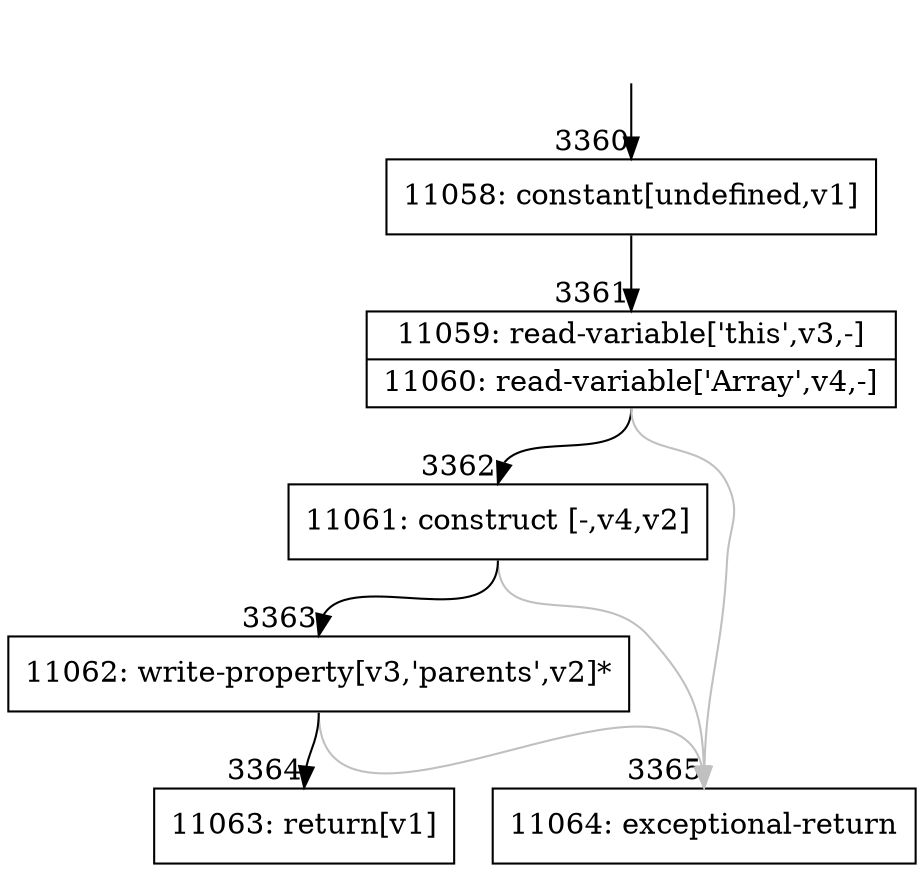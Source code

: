 digraph {
rankdir="TD"
BB_entry107[shape=none,label=""];
BB_entry107 -> BB3360 [tailport=s, headport=n, headlabel="    3360"]
BB3360 [shape=record label="{11058: constant[undefined,v1]}" ] 
BB3360 -> BB3361 [tailport=s, headport=n, headlabel="      3361"]
BB3361 [shape=record label="{11059: read-variable['this',v3,-]|11060: read-variable['Array',v4,-]}" ] 
BB3361 -> BB3362 [tailport=s, headport=n, headlabel="      3362"]
BB3361 -> BB3365 [tailport=s, headport=n, color=gray, headlabel="      3365"]
BB3362 [shape=record label="{11061: construct [-,v4,v2]}" ] 
BB3362 -> BB3363 [tailport=s, headport=n, headlabel="      3363"]
BB3362 -> BB3365 [tailport=s, headport=n, color=gray]
BB3363 [shape=record label="{11062: write-property[v3,'parents',v2]*}" ] 
BB3363 -> BB3364 [tailport=s, headport=n, headlabel="      3364"]
BB3363 -> BB3365 [tailport=s, headport=n, color=gray]
BB3364 [shape=record label="{11063: return[v1]}" ] 
BB3365 [shape=record label="{11064: exceptional-return}" ] 
//#$~ 1445
}
